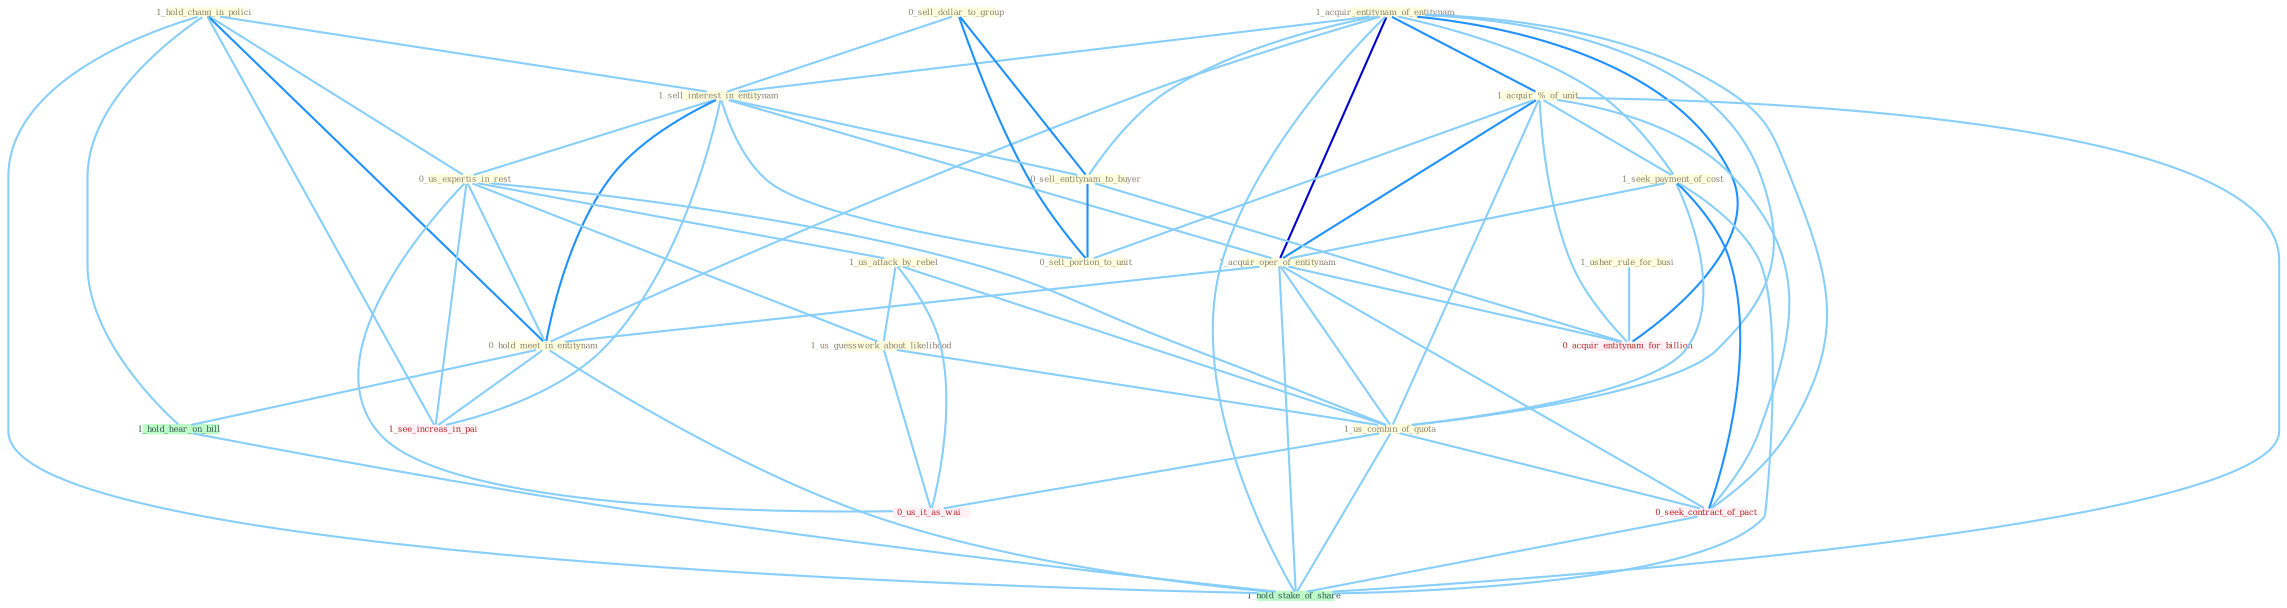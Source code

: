 Graph G{ 
    node
    [shape=polygon,style=filled,width=.5,height=.06,color="#BDFCC9",fixedsize=true,fontsize=4,
    fontcolor="#2f4f4f"];
    {node
    [color="#ffffe0", fontcolor="#8b7d6b"] "1_hold_chang_in_polici " "1_acquir_entitynam_of_entitynam " "1_usher_rule_for_busi " "0_sell_dollar_to_group " "1_sell_interest_in_entitynam " "1_acquir_%_of_unit " "1_seek_payment_of_cost " "0_sell_entitynam_to_buyer " "1_acquir_oper_of_entitynam " "0_us_expertis_in_rest " "1_us_attack_by_rebel " "0_hold_meet_in_entitynam " "1_us_guesswork_about_likelihood " "0_sell_portion_to_unit " "1_us_combin_of_quota "}
{node [color="#fff0f5", fontcolor="#b22222"] "0_seek_contract_of_pact " "0_us_it_as_wai " "0_acquir_entitynam_for_billion " "1_see_increas_in_pai "}
edge [color="#B0E2FF"];

	"1_hold_chang_in_polici " -- "1_sell_interest_in_entitynam " [w="1", color="#87cefa" ];
	"1_hold_chang_in_polici " -- "0_us_expertis_in_rest " [w="1", color="#87cefa" ];
	"1_hold_chang_in_polici " -- "0_hold_meet_in_entitynam " [w="2", color="#1e90ff" , len=0.8];
	"1_hold_chang_in_polici " -- "1_see_increas_in_pai " [w="1", color="#87cefa" ];
	"1_hold_chang_in_polici " -- "1_hold_hear_on_bill " [w="1", color="#87cefa" ];
	"1_hold_chang_in_polici " -- "1_hold_stake_of_share " [w="1", color="#87cefa" ];
	"1_acquir_entitynam_of_entitynam " -- "1_sell_interest_in_entitynam " [w="1", color="#87cefa" ];
	"1_acquir_entitynam_of_entitynam " -- "1_acquir_%_of_unit " [w="2", color="#1e90ff" , len=0.8];
	"1_acquir_entitynam_of_entitynam " -- "1_seek_payment_of_cost " [w="1", color="#87cefa" ];
	"1_acquir_entitynam_of_entitynam " -- "0_sell_entitynam_to_buyer " [w="1", color="#87cefa" ];
	"1_acquir_entitynam_of_entitynam " -- "1_acquir_oper_of_entitynam " [w="3", color="#0000cd" , len=0.6];
	"1_acquir_entitynam_of_entitynam " -- "0_hold_meet_in_entitynam " [w="1", color="#87cefa" ];
	"1_acquir_entitynam_of_entitynam " -- "1_us_combin_of_quota " [w="1", color="#87cefa" ];
	"1_acquir_entitynam_of_entitynam " -- "0_seek_contract_of_pact " [w="1", color="#87cefa" ];
	"1_acquir_entitynam_of_entitynam " -- "0_acquir_entitynam_for_billion " [w="2", color="#1e90ff" , len=0.8];
	"1_acquir_entitynam_of_entitynam " -- "1_hold_stake_of_share " [w="1", color="#87cefa" ];
	"1_usher_rule_for_busi " -- "0_acquir_entitynam_for_billion " [w="1", color="#87cefa" ];
	"0_sell_dollar_to_group " -- "1_sell_interest_in_entitynam " [w="1", color="#87cefa" ];
	"0_sell_dollar_to_group " -- "0_sell_entitynam_to_buyer " [w="2", color="#1e90ff" , len=0.8];
	"0_sell_dollar_to_group " -- "0_sell_portion_to_unit " [w="2", color="#1e90ff" , len=0.8];
	"1_sell_interest_in_entitynam " -- "0_sell_entitynam_to_buyer " [w="1", color="#87cefa" ];
	"1_sell_interest_in_entitynam " -- "1_acquir_oper_of_entitynam " [w="1", color="#87cefa" ];
	"1_sell_interest_in_entitynam " -- "0_us_expertis_in_rest " [w="1", color="#87cefa" ];
	"1_sell_interest_in_entitynam " -- "0_hold_meet_in_entitynam " [w="2", color="#1e90ff" , len=0.8];
	"1_sell_interest_in_entitynam " -- "0_sell_portion_to_unit " [w="1", color="#87cefa" ];
	"1_sell_interest_in_entitynam " -- "1_see_increas_in_pai " [w="1", color="#87cefa" ];
	"1_acquir_%_of_unit " -- "1_seek_payment_of_cost " [w="1", color="#87cefa" ];
	"1_acquir_%_of_unit " -- "1_acquir_oper_of_entitynam " [w="2", color="#1e90ff" , len=0.8];
	"1_acquir_%_of_unit " -- "0_sell_portion_to_unit " [w="1", color="#87cefa" ];
	"1_acquir_%_of_unit " -- "1_us_combin_of_quota " [w="1", color="#87cefa" ];
	"1_acquir_%_of_unit " -- "0_seek_contract_of_pact " [w="1", color="#87cefa" ];
	"1_acquir_%_of_unit " -- "0_acquir_entitynam_for_billion " [w="1", color="#87cefa" ];
	"1_acquir_%_of_unit " -- "1_hold_stake_of_share " [w="1", color="#87cefa" ];
	"1_seek_payment_of_cost " -- "1_acquir_oper_of_entitynam " [w="1", color="#87cefa" ];
	"1_seek_payment_of_cost " -- "1_us_combin_of_quota " [w="1", color="#87cefa" ];
	"1_seek_payment_of_cost " -- "0_seek_contract_of_pact " [w="2", color="#1e90ff" , len=0.8];
	"1_seek_payment_of_cost " -- "1_hold_stake_of_share " [w="1", color="#87cefa" ];
	"0_sell_entitynam_to_buyer " -- "0_sell_portion_to_unit " [w="2", color="#1e90ff" , len=0.8];
	"0_sell_entitynam_to_buyer " -- "0_acquir_entitynam_for_billion " [w="1", color="#87cefa" ];
	"1_acquir_oper_of_entitynam " -- "0_hold_meet_in_entitynam " [w="1", color="#87cefa" ];
	"1_acquir_oper_of_entitynam " -- "1_us_combin_of_quota " [w="1", color="#87cefa" ];
	"1_acquir_oper_of_entitynam " -- "0_seek_contract_of_pact " [w="1", color="#87cefa" ];
	"1_acquir_oper_of_entitynam " -- "0_acquir_entitynam_for_billion " [w="1", color="#87cefa" ];
	"1_acquir_oper_of_entitynam " -- "1_hold_stake_of_share " [w="1", color="#87cefa" ];
	"0_us_expertis_in_rest " -- "1_us_attack_by_rebel " [w="1", color="#87cefa" ];
	"0_us_expertis_in_rest " -- "0_hold_meet_in_entitynam " [w="1", color="#87cefa" ];
	"0_us_expertis_in_rest " -- "1_us_guesswork_about_likelihood " [w="1", color="#87cefa" ];
	"0_us_expertis_in_rest " -- "1_us_combin_of_quota " [w="1", color="#87cefa" ];
	"0_us_expertis_in_rest " -- "0_us_it_as_wai " [w="1", color="#87cefa" ];
	"0_us_expertis_in_rest " -- "1_see_increas_in_pai " [w="1", color="#87cefa" ];
	"1_us_attack_by_rebel " -- "1_us_guesswork_about_likelihood " [w="1", color="#87cefa" ];
	"1_us_attack_by_rebel " -- "1_us_combin_of_quota " [w="1", color="#87cefa" ];
	"1_us_attack_by_rebel " -- "0_us_it_as_wai " [w="1", color="#87cefa" ];
	"0_hold_meet_in_entitynam " -- "1_see_increas_in_pai " [w="1", color="#87cefa" ];
	"0_hold_meet_in_entitynam " -- "1_hold_hear_on_bill " [w="1", color="#87cefa" ];
	"0_hold_meet_in_entitynam " -- "1_hold_stake_of_share " [w="1", color="#87cefa" ];
	"1_us_guesswork_about_likelihood " -- "1_us_combin_of_quota " [w="1", color="#87cefa" ];
	"1_us_guesswork_about_likelihood " -- "0_us_it_as_wai " [w="1", color="#87cefa" ];
	"1_us_combin_of_quota " -- "0_seek_contract_of_pact " [w="1", color="#87cefa" ];
	"1_us_combin_of_quota " -- "0_us_it_as_wai " [w="1", color="#87cefa" ];
	"1_us_combin_of_quota " -- "1_hold_stake_of_share " [w="1", color="#87cefa" ];
	"0_seek_contract_of_pact " -- "1_hold_stake_of_share " [w="1", color="#87cefa" ];
	"1_hold_hear_on_bill " -- "1_hold_stake_of_share " [w="1", color="#87cefa" ];
}